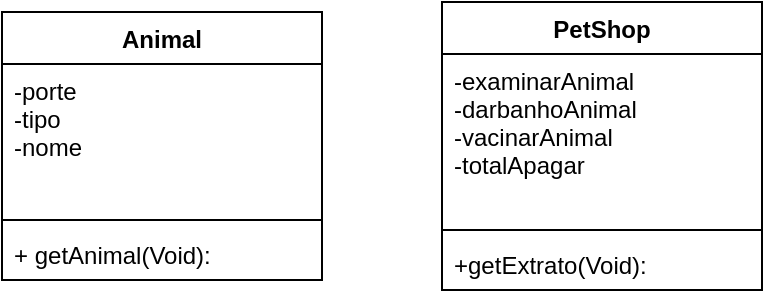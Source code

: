 <mxfile version="13.1.14" type="device"><diagram name="Page-1" id="e7e014a7-5840-1c2e-5031-d8a46d1fe8dd"><mxGraphModel dx="1038" dy="584" grid="1" gridSize="10" guides="1" tooltips="1" connect="1" arrows="1" fold="1" page="1" pageScale="1" pageWidth="1169" pageHeight="826" background="#ffffff" math="0" shadow="0"><root><mxCell id="0"/><mxCell id="1" parent="0"/><mxCell id="t-ljDMWyvS32xzduNkfY-8" value="Animal&#10;" style="swimlane;fontStyle=1;align=center;verticalAlign=top;childLayout=stackLayout;horizontal=1;startSize=26;horizontalStack=0;resizeParent=1;resizeParentMax=0;resizeLast=0;collapsible=1;marginBottom=0;" vertex="1" parent="1"><mxGeometry x="230" y="420" width="160" height="134" as="geometry"/></mxCell><mxCell id="t-ljDMWyvS32xzduNkfY-9" value="-porte&#10;-tipo&#10;-nome" style="text;strokeColor=none;fillColor=none;align=left;verticalAlign=top;spacingLeft=4;spacingRight=4;overflow=hidden;rotatable=0;points=[[0,0.5],[1,0.5]];portConstraint=eastwest;" vertex="1" parent="t-ljDMWyvS32xzduNkfY-8"><mxGeometry y="26" width="160" height="74" as="geometry"/></mxCell><mxCell id="t-ljDMWyvS32xzduNkfY-10" value="" style="line;strokeWidth=1;fillColor=none;align=left;verticalAlign=middle;spacingTop=-1;spacingLeft=3;spacingRight=3;rotatable=0;labelPosition=right;points=[];portConstraint=eastwest;" vertex="1" parent="t-ljDMWyvS32xzduNkfY-8"><mxGeometry y="100" width="160" height="8" as="geometry"/></mxCell><mxCell id="t-ljDMWyvS32xzduNkfY-11" value="+ getAnimal(Void): " style="text;strokeColor=none;fillColor=none;align=left;verticalAlign=top;spacingLeft=4;spacingRight=4;overflow=hidden;rotatable=0;points=[[0,0.5],[1,0.5]];portConstraint=eastwest;" vertex="1" parent="t-ljDMWyvS32xzduNkfY-8"><mxGeometry y="108" width="160" height="26" as="geometry"/></mxCell><mxCell id="t-ljDMWyvS32xzduNkfY-12" value="PetShop" style="swimlane;fontStyle=1;align=center;verticalAlign=top;childLayout=stackLayout;horizontal=1;startSize=26;horizontalStack=0;resizeParent=1;resizeParentMax=0;resizeLast=0;collapsible=1;marginBottom=0;" vertex="1" parent="1"><mxGeometry x="450" y="415" width="160" height="144" as="geometry"/></mxCell><mxCell id="t-ljDMWyvS32xzduNkfY-13" value="-examinarAnimal&#10;-darbanhoAnimal&#10;-vacinarAnimal&#10;-totalApagar" style="text;strokeColor=none;fillColor=none;align=left;verticalAlign=top;spacingLeft=4;spacingRight=4;overflow=hidden;rotatable=0;points=[[0,0.5],[1,0.5]];portConstraint=eastwest;" vertex="1" parent="t-ljDMWyvS32xzduNkfY-12"><mxGeometry y="26" width="160" height="84" as="geometry"/></mxCell><mxCell id="t-ljDMWyvS32xzduNkfY-14" value="" style="line;strokeWidth=1;fillColor=none;align=left;verticalAlign=middle;spacingTop=-1;spacingLeft=3;spacingRight=3;rotatable=0;labelPosition=right;points=[];portConstraint=eastwest;" vertex="1" parent="t-ljDMWyvS32xzduNkfY-12"><mxGeometry y="110" width="160" height="8" as="geometry"/></mxCell><mxCell id="t-ljDMWyvS32xzduNkfY-15" value="+getExtrato(Void): " style="text;strokeColor=none;fillColor=none;align=left;verticalAlign=top;spacingLeft=4;spacingRight=4;overflow=hidden;rotatable=0;points=[[0,0.5],[1,0.5]];portConstraint=eastwest;" vertex="1" parent="t-ljDMWyvS32xzduNkfY-12"><mxGeometry y="118" width="160" height="26" as="geometry"/></mxCell></root></mxGraphModel></diagram></mxfile>